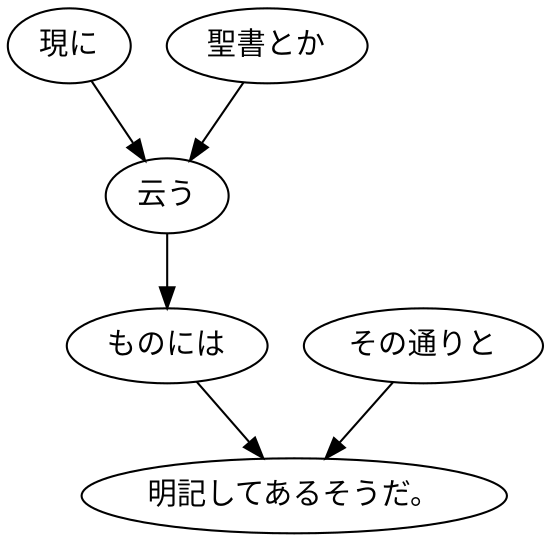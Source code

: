 digraph graph2766 {
	node0 [label="現に"];
	node1 [label="聖書とか"];
	node2 [label="云う"];
	node3 [label="ものには"];
	node4 [label="その通りと"];
	node5 [label="明記してあるそうだ。"];
	node0 -> node2;
	node1 -> node2;
	node2 -> node3;
	node3 -> node5;
	node4 -> node5;
}
